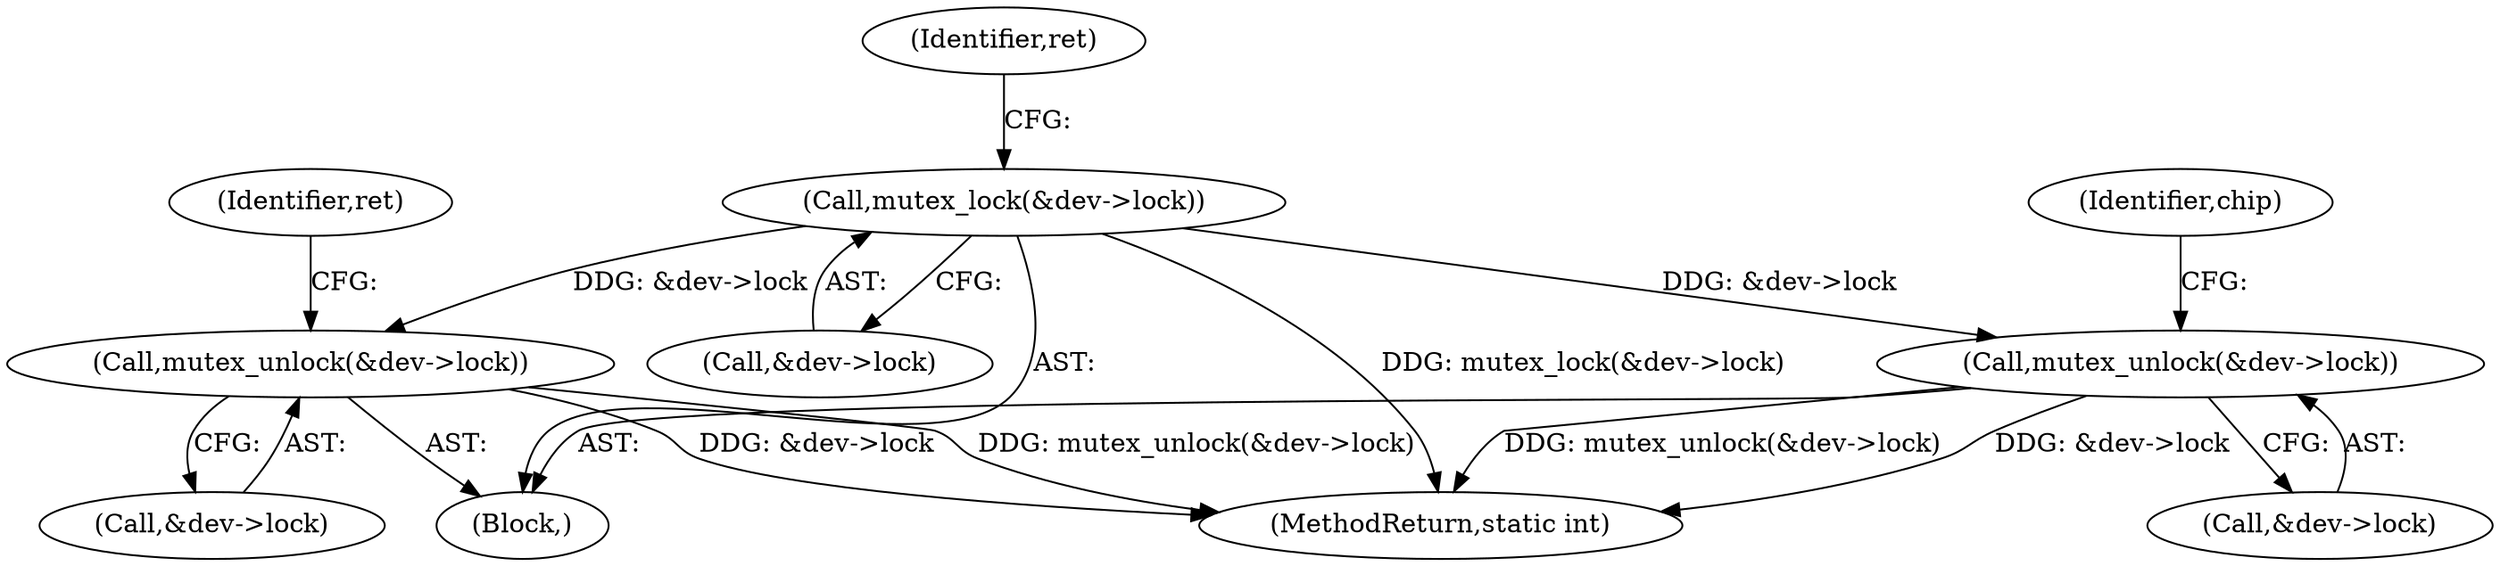 digraph "0_linux_7a7b5df84b6b4e5d599c7289526eed96541a0654_0@API" {
"1000124" [label="(Call,mutex_lock(&dev->lock))"];
"1000179" [label="(Call,mutex_unlock(&dev->lock))"];
"1000191" [label="(Call,mutex_unlock(&dev->lock))"];
"1000204" [label="(MethodReturn,static int)"];
"1000125" [label="(Call,&dev->lock)"];
"1000191" [label="(Call,mutex_unlock(&dev->lock))"];
"1000179" [label="(Call,mutex_unlock(&dev->lock))"];
"1000124" [label="(Call,mutex_lock(&dev->lock))"];
"1000199" [label="(Identifier,ret)"];
"1000180" [label="(Call,&dev->lock)"];
"1000192" [label="(Call,&dev->lock)"];
"1000105" [label="(Block,)"];
"1000185" [label="(Identifier,chip)"];
"1000130" [label="(Identifier,ret)"];
"1000124" -> "1000105"  [label="AST: "];
"1000124" -> "1000125"  [label="CFG: "];
"1000125" -> "1000124"  [label="AST: "];
"1000130" -> "1000124"  [label="CFG: "];
"1000124" -> "1000204"  [label="DDG: mutex_lock(&dev->lock)"];
"1000124" -> "1000179"  [label="DDG: &dev->lock"];
"1000124" -> "1000191"  [label="DDG: &dev->lock"];
"1000179" -> "1000105"  [label="AST: "];
"1000179" -> "1000180"  [label="CFG: "];
"1000180" -> "1000179"  [label="AST: "];
"1000185" -> "1000179"  [label="CFG: "];
"1000179" -> "1000204"  [label="DDG: mutex_unlock(&dev->lock)"];
"1000179" -> "1000204"  [label="DDG: &dev->lock"];
"1000191" -> "1000105"  [label="AST: "];
"1000191" -> "1000192"  [label="CFG: "];
"1000192" -> "1000191"  [label="AST: "];
"1000199" -> "1000191"  [label="CFG: "];
"1000191" -> "1000204"  [label="DDG: &dev->lock"];
"1000191" -> "1000204"  [label="DDG: mutex_unlock(&dev->lock)"];
}
